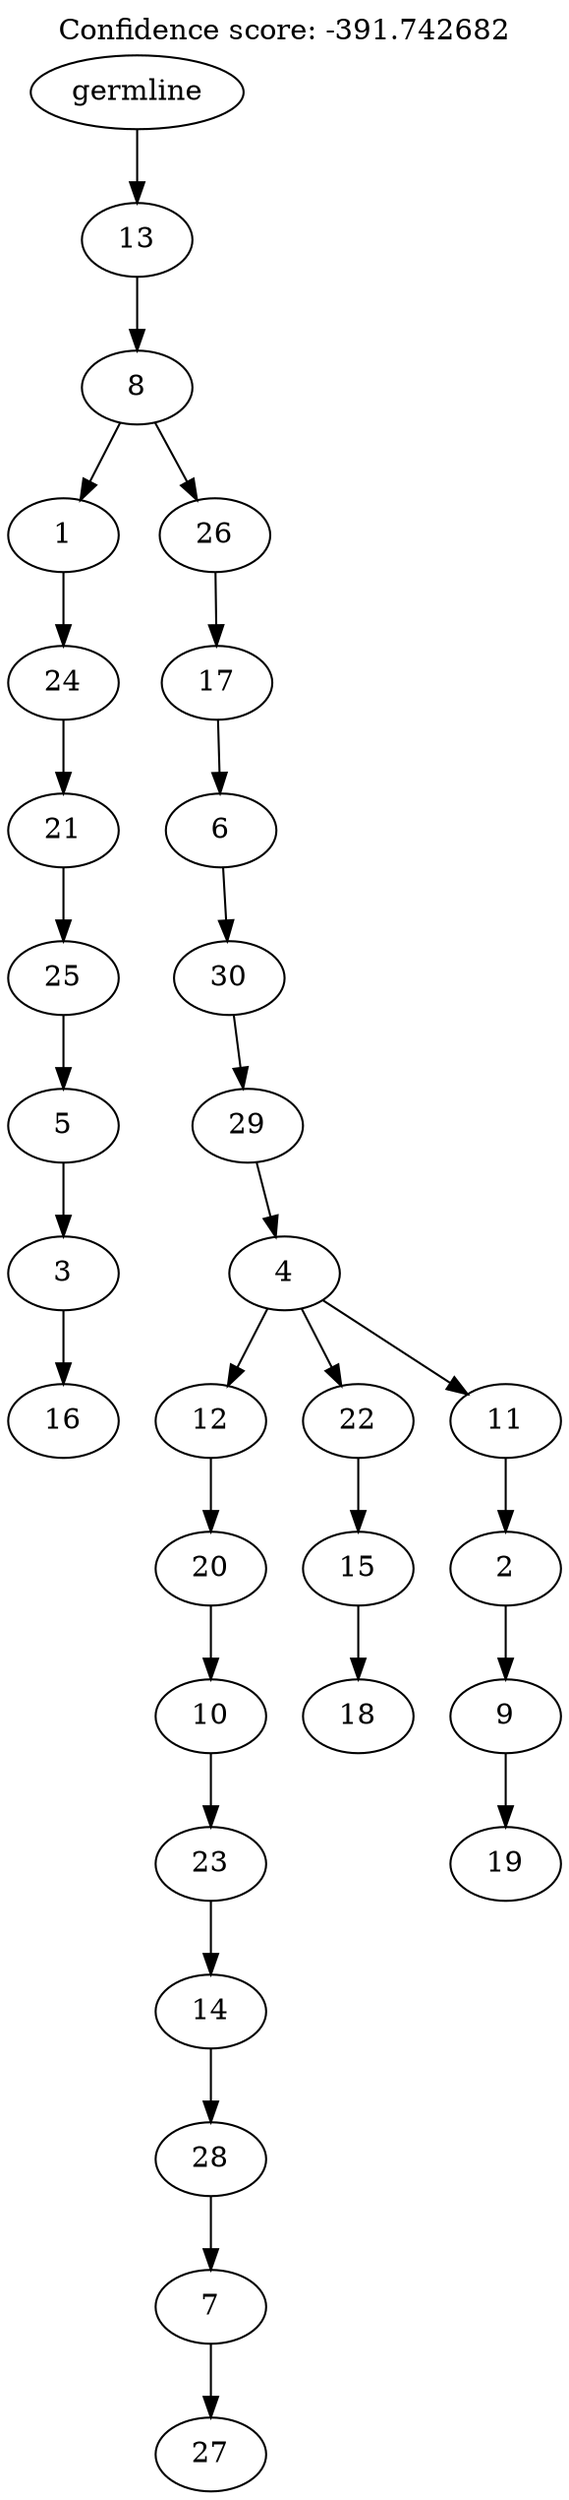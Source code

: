 digraph g {
	"29" -> "30";
	"30" [label="16"];
	"28" -> "29";
	"29" [label="3"];
	"27" -> "28";
	"28" [label="5"];
	"26" -> "27";
	"27" [label="25"];
	"25" -> "26";
	"26" [label="21"];
	"24" -> "25";
	"25" [label="24"];
	"22" -> "23";
	"23" [label="27"];
	"21" -> "22";
	"22" [label="7"];
	"20" -> "21";
	"21" [label="28"];
	"19" -> "20";
	"20" [label="14"];
	"18" -> "19";
	"19" [label="23"];
	"17" -> "18";
	"18" [label="10"];
	"16" -> "17";
	"17" [label="20"];
	"14" -> "15";
	"15" [label="18"];
	"13" -> "14";
	"14" [label="15"];
	"11" -> "12";
	"12" [label="19"];
	"10" -> "11";
	"11" [label="9"];
	"9" -> "10";
	"10" [label="2"];
	"8" -> "9";
	"9" [label="11"];
	"8" -> "13";
	"13" [label="22"];
	"8" -> "16";
	"16" [label="12"];
	"7" -> "8";
	"8" [label="4"];
	"6" -> "7";
	"7" [label="29"];
	"5" -> "6";
	"6" [label="30"];
	"4" -> "5";
	"5" [label="6"];
	"3" -> "4";
	"4" [label="17"];
	"2" -> "3";
	"3" [label="26"];
	"2" -> "24";
	"24" [label="1"];
	"1" -> "2";
	"2" [label="8"];
	"0" -> "1";
	"1" [label="13"];
	"0" [label="germline"];
	labelloc="t";
	label="Confidence score: -391.742682";
}
